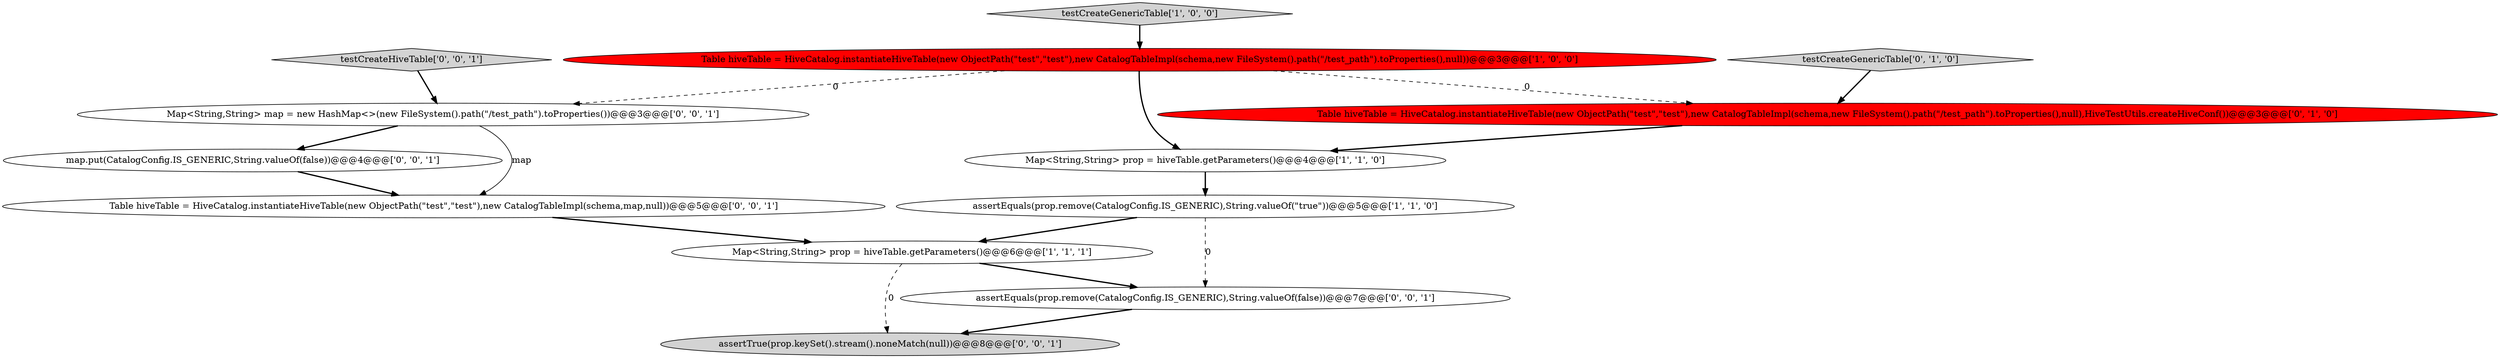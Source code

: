 digraph {
4 [style = filled, label = "testCreateGenericTable['1', '0', '0']", fillcolor = lightgray, shape = diamond image = "AAA0AAABBB1BBB"];
6 [style = filled, label = "testCreateGenericTable['0', '1', '0']", fillcolor = lightgray, shape = diamond image = "AAA0AAABBB2BBB"];
9 [style = filled, label = "assertEquals(prop.remove(CatalogConfig.IS_GENERIC),String.valueOf(false))@@@7@@@['0', '0', '1']", fillcolor = white, shape = ellipse image = "AAA0AAABBB3BBB"];
2 [style = filled, label = "Table hiveTable = HiveCatalog.instantiateHiveTable(new ObjectPath(\"test\",\"test\"),new CatalogTableImpl(schema,new FileSystem().path(\"/test_path\").toProperties(),null))@@@3@@@['1', '0', '0']", fillcolor = red, shape = ellipse image = "AAA1AAABBB1BBB"];
7 [style = filled, label = "Map<String,String> map = new HashMap<>(new FileSystem().path(\"/test_path\").toProperties())@@@3@@@['0', '0', '1']", fillcolor = white, shape = ellipse image = "AAA0AAABBB3BBB"];
12 [style = filled, label = "Table hiveTable = HiveCatalog.instantiateHiveTable(new ObjectPath(\"test\",\"test\"),new CatalogTableImpl(schema,map,null))@@@5@@@['0', '0', '1']", fillcolor = white, shape = ellipse image = "AAA0AAABBB3BBB"];
11 [style = filled, label = "testCreateHiveTable['0', '0', '1']", fillcolor = lightgray, shape = diamond image = "AAA0AAABBB3BBB"];
1 [style = filled, label = "Map<String,String> prop = hiveTable.getParameters()@@@6@@@['1', '1', '1']", fillcolor = white, shape = ellipse image = "AAA0AAABBB1BBB"];
0 [style = filled, label = "assertEquals(prop.remove(CatalogConfig.IS_GENERIC),String.valueOf(\"true\"))@@@5@@@['1', '1', '0']", fillcolor = white, shape = ellipse image = "AAA0AAABBB1BBB"];
5 [style = filled, label = "Table hiveTable = HiveCatalog.instantiateHiveTable(new ObjectPath(\"test\",\"test\"),new CatalogTableImpl(schema,new FileSystem().path(\"/test_path\").toProperties(),null),HiveTestUtils.createHiveConf())@@@3@@@['0', '1', '0']", fillcolor = red, shape = ellipse image = "AAA1AAABBB2BBB"];
10 [style = filled, label = "assertTrue(prop.keySet().stream().noneMatch(null))@@@8@@@['0', '0', '1']", fillcolor = lightgray, shape = ellipse image = "AAA0AAABBB3BBB"];
8 [style = filled, label = "map.put(CatalogConfig.IS_GENERIC,String.valueOf(false))@@@4@@@['0', '0', '1']", fillcolor = white, shape = ellipse image = "AAA0AAABBB3BBB"];
3 [style = filled, label = "Map<String,String> prop = hiveTable.getParameters()@@@4@@@['1', '1', '0']", fillcolor = white, shape = ellipse image = "AAA0AAABBB1BBB"];
5->3 [style = bold, label=""];
6->5 [style = bold, label=""];
2->5 [style = dashed, label="0"];
1->9 [style = bold, label=""];
4->2 [style = bold, label=""];
0->9 [style = dashed, label="0"];
9->10 [style = bold, label=""];
1->10 [style = dashed, label="0"];
2->7 [style = dashed, label="0"];
7->8 [style = bold, label=""];
12->1 [style = bold, label=""];
0->1 [style = bold, label=""];
8->12 [style = bold, label=""];
11->7 [style = bold, label=""];
3->0 [style = bold, label=""];
2->3 [style = bold, label=""];
7->12 [style = solid, label="map"];
}
